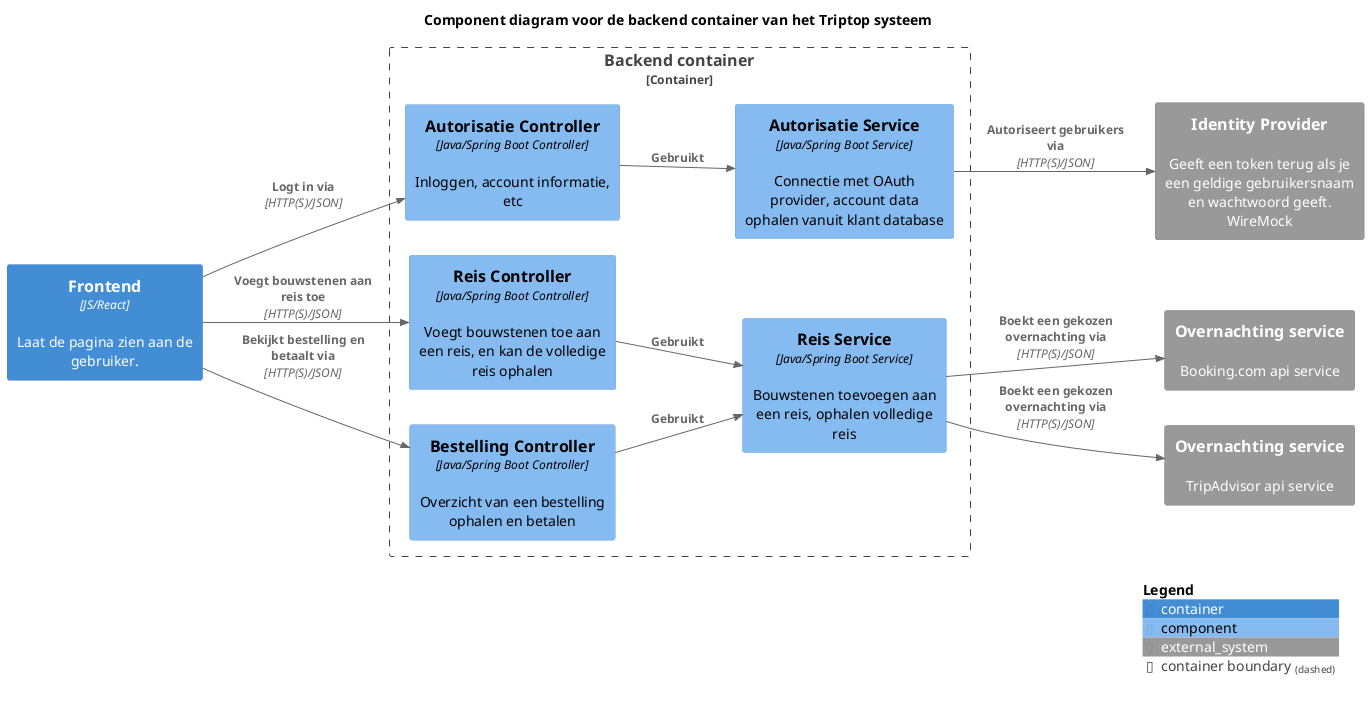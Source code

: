 @startuml

!include <C4/C4>
!include <C4/C4_Context>
!include <C4/C4_Container>
!include <C4/C4_Component>

left to right direction
SHOW_PERSON_OUTLINE()

AddRelTag("sync/async", $textColor=$ARROW_FONT_COLOR, $lineColor=$ARROW_COLOR, $lineStyle=DottedLine())

title Component diagram voor de backend container van het Triptop systeem

Container(frontend, "Frontend", $techn="JS/React", $descr="Laat de pagina zien aan de gebruiker.", $tags="", $link="")

System_Ext(wiremock, "Identity Provider", "Geeft een token terug als je een geldige gebruikersnaam en wachtwoord geeft. WireMock")

System_Ext(overnachting1, "Overnachting service", "Booking.com api service")
System_Ext(overnachting2, "Overnachting service", "TripAdvisor api service")


Container_Boundary("key_boundary", "Backend container", $tags="") {
    ' CONTROLLERS
    Component(authController, "Autorisatie Controller", $techn="Java/Spring Boot Controller", $descr="Inloggen, account informatie, etc", $tags="", $link="")
    Component(reisController, "Reis Controller", $techn="Java/Spring Boot Controller", $descr="Voegt bouwstenen toe aan een reis, en kan de volledige reis ophalen", $tags="", $link="")
    Component(bestellingController, "Bestelling Controller", $techn="Java/Spring Boot Controller", $descr="Overzicht van een bestelling ophalen en betalen", $tags="", $link="")

    ' CONTROLLER relations
    Rel(frontend, authController, "Logt in via", $techn="HTTP(S)/JSON", $tags="", $link="")
    Rel(frontend, reisController, "Voegt bouwstenen aan reis toe", $techn="HTTP(S)/JSON", $tags="", $link="")
    Rel(frontend, bestellingController, "Bekijkt bestelling en betaalt via", $techn="HTTP(S)/JSON", $tags="", $link="")

    ' SERVICES
    Component(authService, "Autorisatie Service", $techn="Java/Spring Boot Service", $descr="Connectie met OAuth provider, account data ophalen vanuit klant database", $tags="", $link="")
    Component(reisService, "Reis Service", $techn="Java/Spring Boot Service", $descr="Bouwstenen toevoegen aan een reis, ophalen volledige reis", $tags="", $link="")

    ' SERVICE relations
    Rel(authController, authService, "Gebruikt", $tags="", $link="")
'    Rel(authService, klantService, "Gebruikt", $tags="", $link="")
    Rel(reisController, reisService, "Gebruikt", $tags="", $link="")
    Rel(bestellingController, reisService, "Gebruikt", $tags="", $link="")

    ' EXTERN
    Rel(authService, wiremock, "Autoriseert gebruikers via", $techn="HTTP(S)/JSON", $tags="", $link="")
    Rel(reisService, overnachting1, "Boekt een gekozen overnachting via", $techn="HTTP(S)/JSON", $tags="", $link="")
    Rel(reisService, overnachting2, "Boekt een gekozen overnachting via", $techn="HTTP(S)/JSON", $tags="", $link="")

}

SHOW_LEGEND()

@enduml